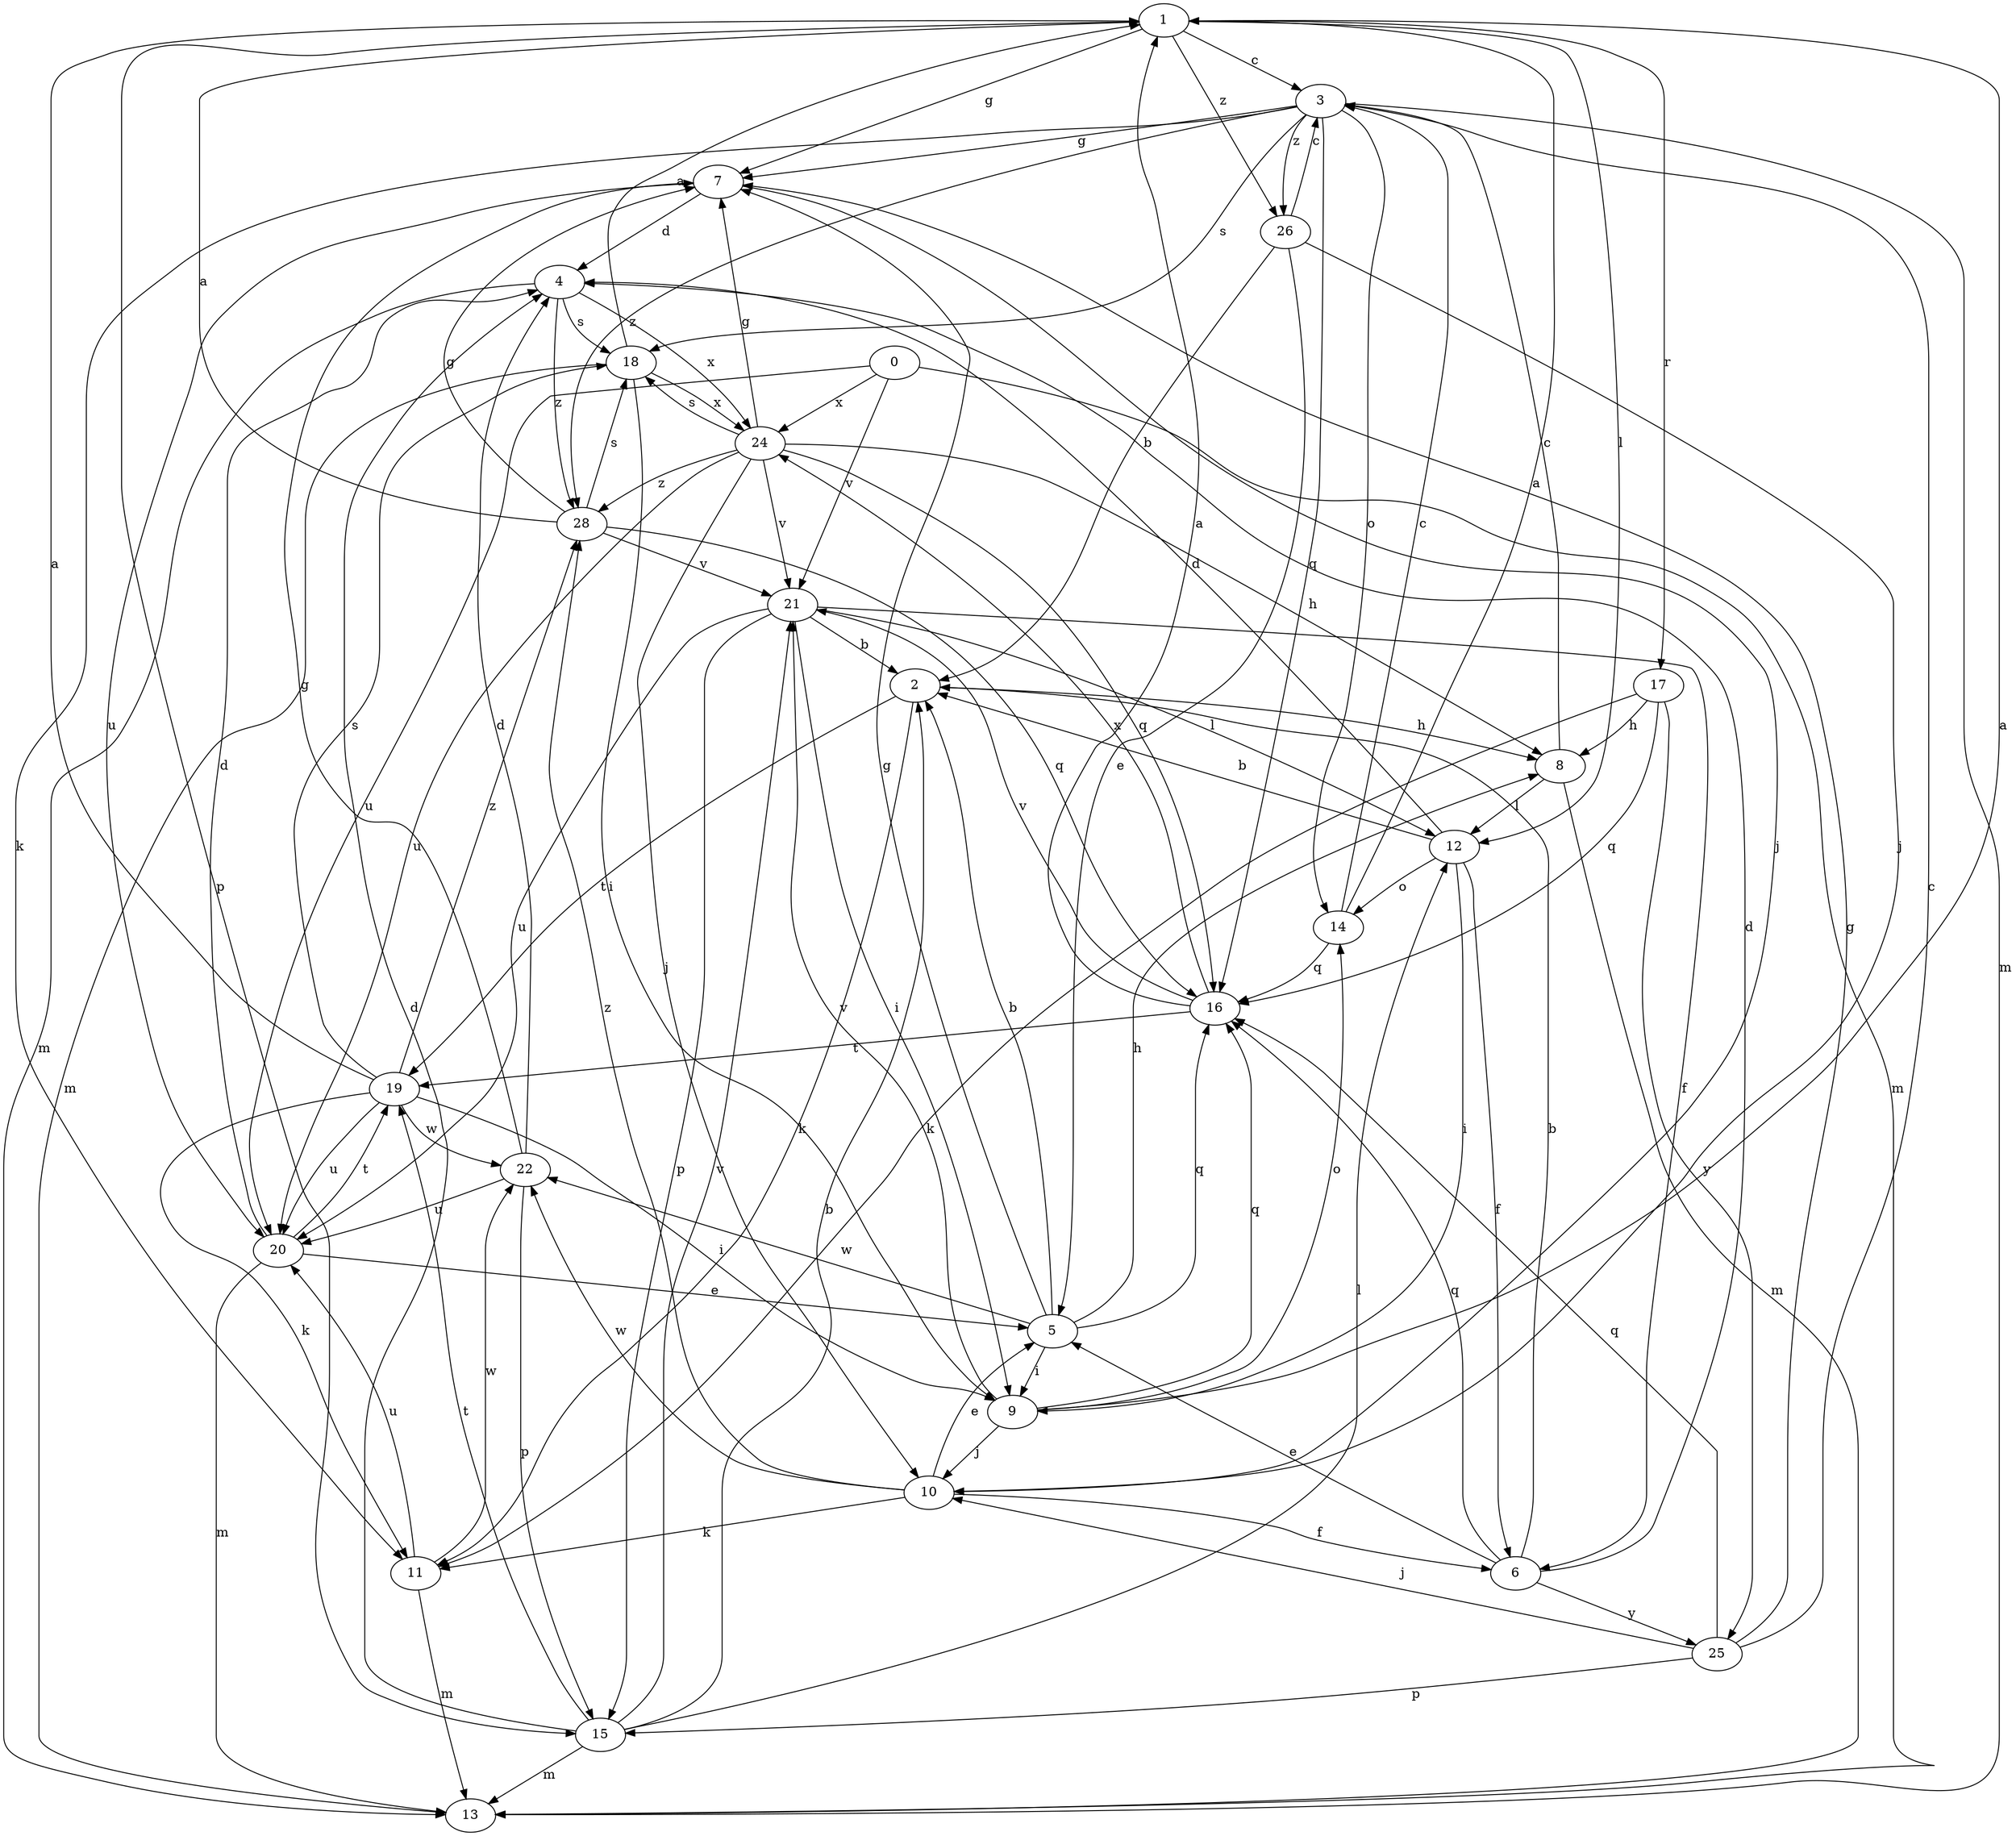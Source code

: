 strict digraph  {
1;
2;
3;
4;
5;
6;
7;
8;
9;
10;
0;
11;
12;
13;
14;
15;
16;
17;
18;
19;
20;
21;
22;
24;
25;
26;
28;
1 -> 3  [label=c];
1 -> 7  [label=g];
1 -> 12  [label=l];
1 -> 15  [label=p];
1 -> 17  [label=r];
1 -> 26  [label=z];
2 -> 8  [label=h];
2 -> 11  [label=k];
2 -> 19  [label=t];
3 -> 7  [label=g];
3 -> 11  [label=k];
3 -> 13  [label=m];
3 -> 14  [label=o];
3 -> 16  [label=q];
3 -> 18  [label=s];
3 -> 26  [label=z];
3 -> 28  [label=z];
4 -> 13  [label=m];
4 -> 18  [label=s];
4 -> 24  [label=x];
4 -> 28  [label=z];
5 -> 2  [label=b];
5 -> 7  [label=g];
5 -> 8  [label=h];
5 -> 9  [label=i];
5 -> 16  [label=q];
5 -> 22  [label=w];
6 -> 2  [label=b];
6 -> 4  [label=d];
6 -> 5  [label=e];
6 -> 16  [label=q];
6 -> 25  [label=y];
7 -> 4  [label=d];
7 -> 10  [label=j];
7 -> 20  [label=u];
8 -> 3  [label=c];
8 -> 12  [label=l];
8 -> 13  [label=m];
9 -> 1  [label=a];
9 -> 10  [label=j];
9 -> 14  [label=o];
9 -> 16  [label=q];
9 -> 21  [label=v];
10 -> 5  [label=e];
10 -> 6  [label=f];
10 -> 11  [label=k];
10 -> 22  [label=w];
10 -> 28  [label=z];
0 -> 13  [label=m];
0 -> 20  [label=u];
0 -> 21  [label=v];
0 -> 24  [label=x];
11 -> 13  [label=m];
11 -> 20  [label=u];
11 -> 22  [label=w];
12 -> 2  [label=b];
12 -> 4  [label=d];
12 -> 6  [label=f];
12 -> 9  [label=i];
12 -> 14  [label=o];
14 -> 1  [label=a];
14 -> 3  [label=c];
14 -> 16  [label=q];
15 -> 2  [label=b];
15 -> 4  [label=d];
15 -> 12  [label=l];
15 -> 13  [label=m];
15 -> 19  [label=t];
15 -> 21  [label=v];
16 -> 1  [label=a];
16 -> 19  [label=t];
16 -> 21  [label=v];
16 -> 24  [label=x];
17 -> 8  [label=h];
17 -> 11  [label=k];
17 -> 16  [label=q];
17 -> 25  [label=y];
18 -> 1  [label=a];
18 -> 9  [label=i];
18 -> 13  [label=m];
18 -> 24  [label=x];
19 -> 1  [label=a];
19 -> 9  [label=i];
19 -> 11  [label=k];
19 -> 18  [label=s];
19 -> 20  [label=u];
19 -> 22  [label=w];
19 -> 28  [label=z];
20 -> 4  [label=d];
20 -> 5  [label=e];
20 -> 13  [label=m];
20 -> 19  [label=t];
21 -> 2  [label=b];
21 -> 6  [label=f];
21 -> 9  [label=i];
21 -> 12  [label=l];
21 -> 15  [label=p];
21 -> 20  [label=u];
22 -> 4  [label=d];
22 -> 7  [label=g];
22 -> 15  [label=p];
22 -> 20  [label=u];
24 -> 7  [label=g];
24 -> 8  [label=h];
24 -> 10  [label=j];
24 -> 16  [label=q];
24 -> 18  [label=s];
24 -> 20  [label=u];
24 -> 21  [label=v];
24 -> 28  [label=z];
25 -> 3  [label=c];
25 -> 7  [label=g];
25 -> 10  [label=j];
25 -> 15  [label=p];
25 -> 16  [label=q];
26 -> 2  [label=b];
26 -> 3  [label=c];
26 -> 5  [label=e];
26 -> 10  [label=j];
28 -> 1  [label=a];
28 -> 7  [label=g];
28 -> 16  [label=q];
28 -> 18  [label=s];
28 -> 21  [label=v];
}
